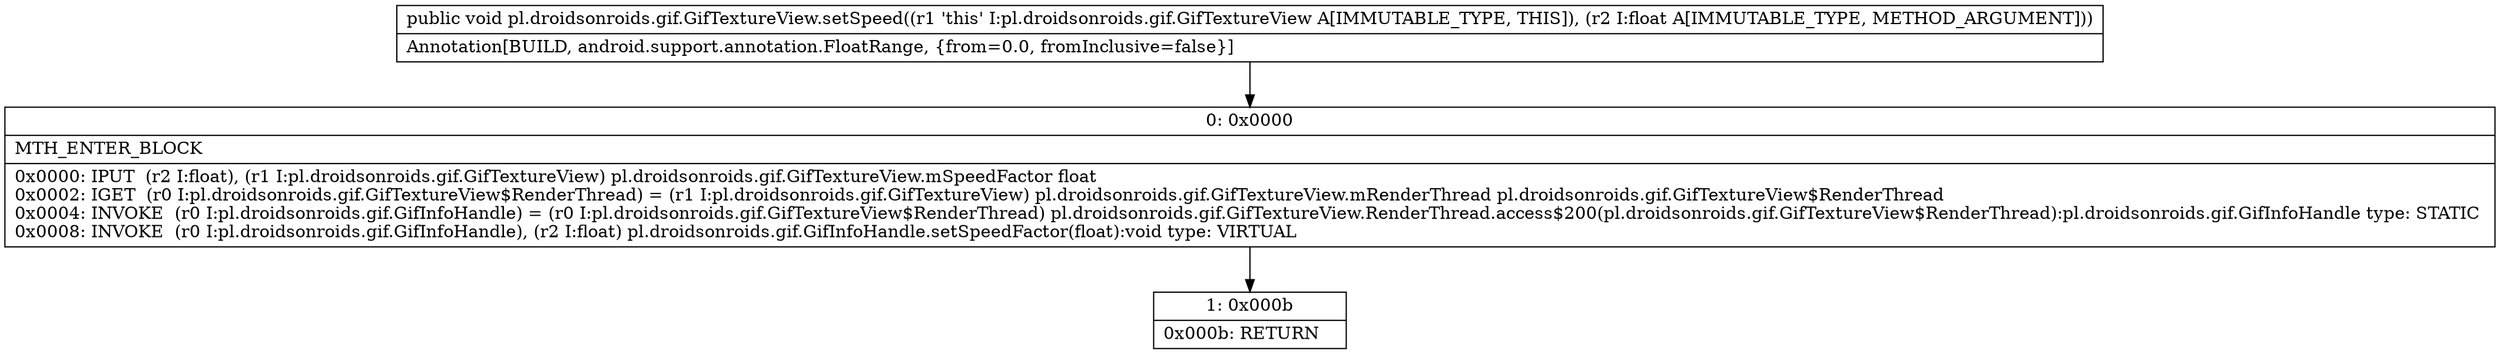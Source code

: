 digraph "CFG forpl.droidsonroids.gif.GifTextureView.setSpeed(F)V" {
Node_0 [shape=record,label="{0\:\ 0x0000|MTH_ENTER_BLOCK\l|0x0000: IPUT  (r2 I:float), (r1 I:pl.droidsonroids.gif.GifTextureView) pl.droidsonroids.gif.GifTextureView.mSpeedFactor float \l0x0002: IGET  (r0 I:pl.droidsonroids.gif.GifTextureView$RenderThread) = (r1 I:pl.droidsonroids.gif.GifTextureView) pl.droidsonroids.gif.GifTextureView.mRenderThread pl.droidsonroids.gif.GifTextureView$RenderThread \l0x0004: INVOKE  (r0 I:pl.droidsonroids.gif.GifInfoHandle) = (r0 I:pl.droidsonroids.gif.GifTextureView$RenderThread) pl.droidsonroids.gif.GifTextureView.RenderThread.access$200(pl.droidsonroids.gif.GifTextureView$RenderThread):pl.droidsonroids.gif.GifInfoHandle type: STATIC \l0x0008: INVOKE  (r0 I:pl.droidsonroids.gif.GifInfoHandle), (r2 I:float) pl.droidsonroids.gif.GifInfoHandle.setSpeedFactor(float):void type: VIRTUAL \l}"];
Node_1 [shape=record,label="{1\:\ 0x000b|0x000b: RETURN   \l}"];
MethodNode[shape=record,label="{public void pl.droidsonroids.gif.GifTextureView.setSpeed((r1 'this' I:pl.droidsonroids.gif.GifTextureView A[IMMUTABLE_TYPE, THIS]), (r2 I:float A[IMMUTABLE_TYPE, METHOD_ARGUMENT]))  | Annotation[BUILD, android.support.annotation.FloatRange, \{from=0.0, fromInclusive=false\}]\l}"];
MethodNode -> Node_0;
Node_0 -> Node_1;
}

